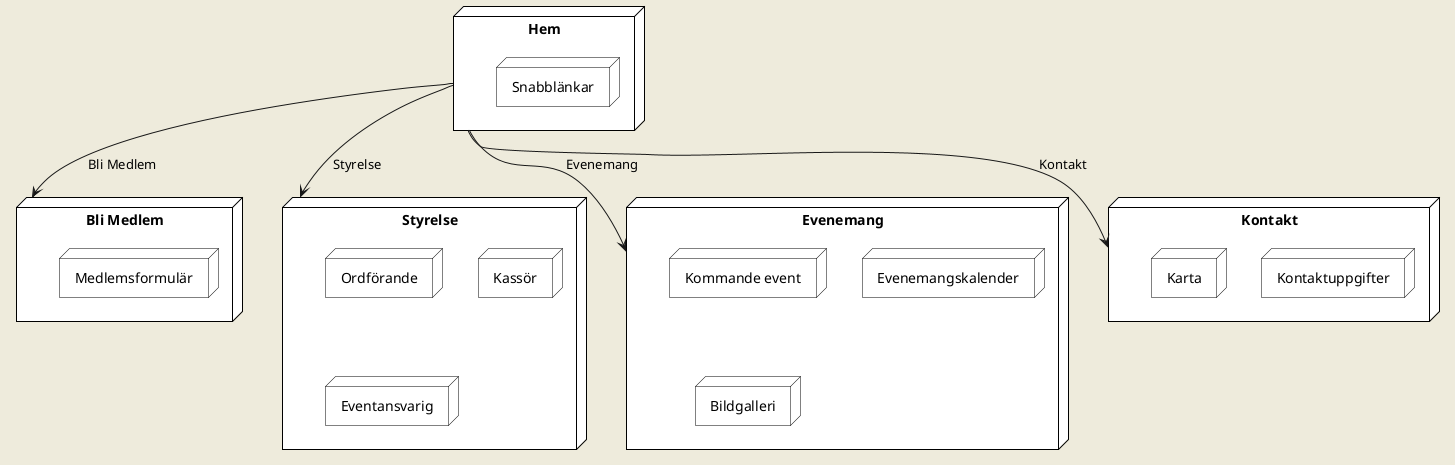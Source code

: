 @startuml
skinparam backgroundColor #EEEBDC
skinparam node {
  BackgroundColor White
  BorderColor Black
  FontColor Black
}

node "Hem" as home {
  node "Snabblänkar"
}

node "Bli Medlem" as register {
  node "Medlemsformulär" as form
}

node "Styrelse" as board {
  node "Ordförande"
  node "Kassör"
  node "Eventansvarig"
}

node "Evenemang" as events {
  node "Kommande event"
  node "Evenemangskalender"
  node "Bildgalleri" as gallery
}

node "Kontakt" as contact {
  node "Kontaktuppgifter" as contact_info
  node "Karta" as map
}

home --> register : "Bli Medlem"
home --> board : "Styrelse"
home --> events : "Evenemang"
home --> contact : "Kontakt"
@enduml